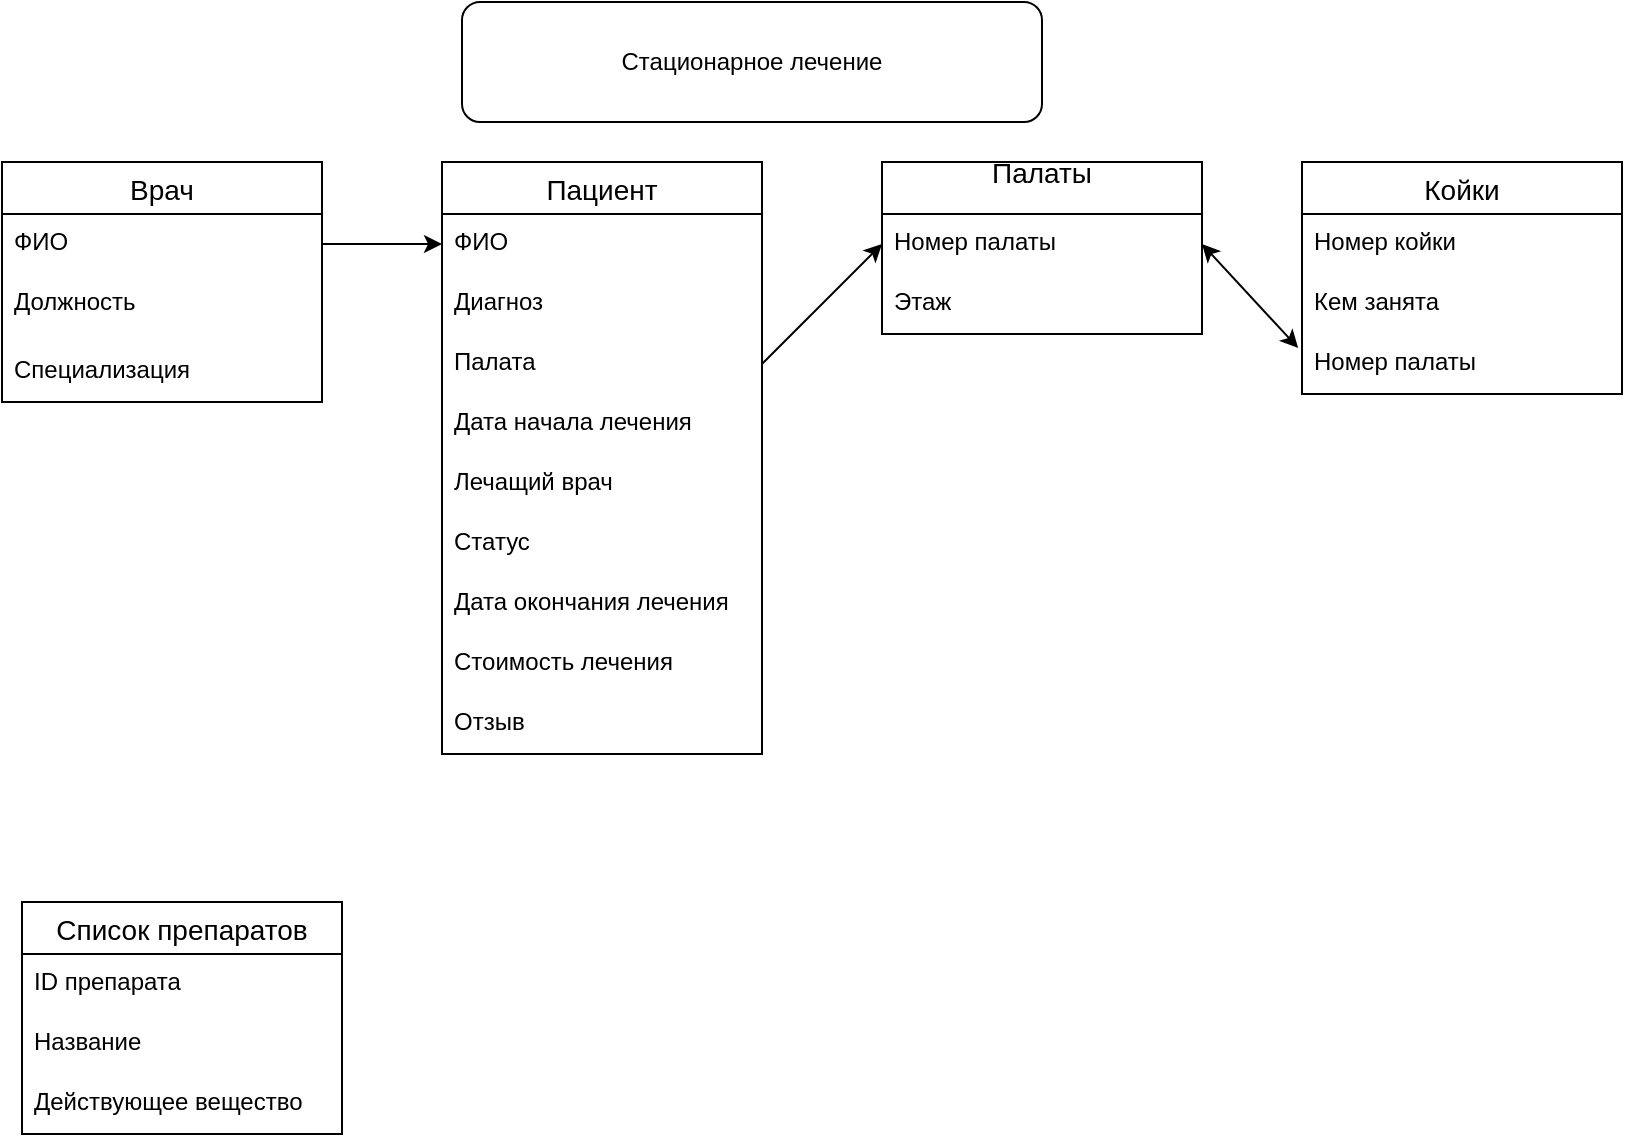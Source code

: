 <mxfile version="14.4.5" type="github">
  <diagram id="VGbBVW-VEUIJpLKNKk7E" name="Page-1">
    <mxGraphModel dx="1422" dy="794" grid="1" gridSize="10" guides="1" tooltips="1" connect="1" arrows="1" fold="1" page="1" pageScale="1" pageWidth="827" pageHeight="1169" math="0" shadow="0">
      <root>
        <mxCell id="0" />
        <mxCell id="1" parent="0" />
        <mxCell id="957h7u3eTunWlEeUv6lk-1" value="Стационарное лечение" style="rounded=1;whiteSpace=wrap;html=1;" parent="1" vertex="1">
          <mxGeometry x="250" width="290" height="60" as="geometry" />
        </mxCell>
        <mxCell id="Pb-evJ2Rnqyo7nKiB6o7-4" value="Врач" style="swimlane;fontStyle=0;childLayout=stackLayout;horizontal=1;startSize=26;horizontalStack=0;resizeParent=1;resizeParentMax=0;resizeLast=0;collapsible=1;marginBottom=0;align=center;fontSize=14;" vertex="1" parent="1">
          <mxGeometry x="20" y="80" width="160" height="120" as="geometry" />
        </mxCell>
        <mxCell id="Pb-evJ2Rnqyo7nKiB6o7-5" value="ФИО" style="text;strokeColor=none;fillColor=none;spacingLeft=4;spacingRight=4;overflow=hidden;rotatable=0;points=[[0,0.5],[1,0.5]];portConstraint=eastwest;fontSize=12;" vertex="1" parent="Pb-evJ2Rnqyo7nKiB6o7-4">
          <mxGeometry y="26" width="160" height="30" as="geometry" />
        </mxCell>
        <mxCell id="Pb-evJ2Rnqyo7nKiB6o7-6" value="Должность" style="text;strokeColor=none;fillColor=none;spacingLeft=4;spacingRight=4;overflow=hidden;rotatable=0;points=[[0,0.5],[1,0.5]];portConstraint=eastwest;fontSize=12;" vertex="1" parent="Pb-evJ2Rnqyo7nKiB6o7-4">
          <mxGeometry y="56" width="160" height="34" as="geometry" />
        </mxCell>
        <mxCell id="Pb-evJ2Rnqyo7nKiB6o7-8" value="Специализация" style="text;strokeColor=none;fillColor=none;spacingLeft=4;spacingRight=4;overflow=hidden;rotatable=0;points=[[0,0.5],[1,0.5]];portConstraint=eastwest;fontSize=12;" vertex="1" parent="Pb-evJ2Rnqyo7nKiB6o7-4">
          <mxGeometry y="90" width="160" height="30" as="geometry" />
        </mxCell>
        <mxCell id="Pb-evJ2Rnqyo7nKiB6o7-23" value="Пациент" style="swimlane;fontStyle=0;childLayout=stackLayout;horizontal=1;startSize=26;horizontalStack=0;resizeParent=1;resizeParentMax=0;resizeLast=0;collapsible=1;marginBottom=0;align=center;fontSize=14;" vertex="1" parent="1">
          <mxGeometry x="240" y="80" width="160" height="296" as="geometry" />
        </mxCell>
        <mxCell id="Pb-evJ2Rnqyo7nKiB6o7-24" value="ФИО" style="text;strokeColor=none;fillColor=none;spacingLeft=4;spacingRight=4;overflow=hidden;rotatable=0;points=[[0,0.5],[1,0.5]];portConstraint=eastwest;fontSize=12;" vertex="1" parent="Pb-evJ2Rnqyo7nKiB6o7-23">
          <mxGeometry y="26" width="160" height="30" as="geometry" />
        </mxCell>
        <mxCell id="Pb-evJ2Rnqyo7nKiB6o7-25" value="Диагноз" style="text;strokeColor=none;fillColor=none;spacingLeft=4;spacingRight=4;overflow=hidden;rotatable=0;points=[[0,0.5],[1,0.5]];portConstraint=eastwest;fontSize=12;" vertex="1" parent="Pb-evJ2Rnqyo7nKiB6o7-23">
          <mxGeometry y="56" width="160" height="30" as="geometry" />
        </mxCell>
        <mxCell id="Pb-evJ2Rnqyo7nKiB6o7-26" value="Палата&#xa;" style="text;strokeColor=none;fillColor=none;spacingLeft=4;spacingRight=4;overflow=hidden;rotatable=0;points=[[0,0.5],[1,0.5]];portConstraint=eastwest;fontSize=12;" vertex="1" parent="Pb-evJ2Rnqyo7nKiB6o7-23">
          <mxGeometry y="86" width="160" height="30" as="geometry" />
        </mxCell>
        <mxCell id="Pb-evJ2Rnqyo7nKiB6o7-27" value="Дата начала лечения&#xa;" style="text;strokeColor=none;fillColor=none;spacingLeft=4;spacingRight=4;overflow=hidden;rotatable=0;points=[[0,0.5],[1,0.5]];portConstraint=eastwest;fontSize=12;" vertex="1" parent="Pb-evJ2Rnqyo7nKiB6o7-23">
          <mxGeometry y="116" width="160" height="30" as="geometry" />
        </mxCell>
        <mxCell id="Pb-evJ2Rnqyo7nKiB6o7-28" value="Лечащий врач" style="text;strokeColor=none;fillColor=none;spacingLeft=4;spacingRight=4;overflow=hidden;rotatable=0;points=[[0,0.5],[1,0.5]];portConstraint=eastwest;fontSize=12;" vertex="1" parent="Pb-evJ2Rnqyo7nKiB6o7-23">
          <mxGeometry y="146" width="160" height="30" as="geometry" />
        </mxCell>
        <mxCell id="Pb-evJ2Rnqyo7nKiB6o7-31" value="Статус" style="text;strokeColor=none;fillColor=none;spacingLeft=4;spacingRight=4;overflow=hidden;rotatable=0;points=[[0,0.5],[1,0.5]];portConstraint=eastwest;fontSize=12;" vertex="1" parent="Pb-evJ2Rnqyo7nKiB6o7-23">
          <mxGeometry y="176" width="160" height="30" as="geometry" />
        </mxCell>
        <mxCell id="Pb-evJ2Rnqyo7nKiB6o7-41" value="Дата окончания лечения" style="text;strokeColor=none;fillColor=none;spacingLeft=4;spacingRight=4;overflow=hidden;rotatable=0;points=[[0,0.5],[1,0.5]];portConstraint=eastwest;fontSize=12;" vertex="1" parent="Pb-evJ2Rnqyo7nKiB6o7-23">
          <mxGeometry y="206" width="160" height="30" as="geometry" />
        </mxCell>
        <mxCell id="Pb-evJ2Rnqyo7nKiB6o7-43" value="Стоимость лечения" style="text;strokeColor=none;fillColor=none;spacingLeft=4;spacingRight=4;overflow=hidden;rotatable=0;points=[[0,0.5],[1,0.5]];portConstraint=eastwest;fontSize=12;" vertex="1" parent="Pb-evJ2Rnqyo7nKiB6o7-23">
          <mxGeometry y="236" width="160" height="30" as="geometry" />
        </mxCell>
        <mxCell id="Pb-evJ2Rnqyo7nKiB6o7-44" value="Отзыв " style="text;strokeColor=none;fillColor=none;spacingLeft=4;spacingRight=4;overflow=hidden;rotatable=0;points=[[0,0.5],[1,0.5]];portConstraint=eastwest;fontSize=12;" vertex="1" parent="Pb-evJ2Rnqyo7nKiB6o7-23">
          <mxGeometry y="266" width="160" height="30" as="geometry" />
        </mxCell>
        <mxCell id="Pb-evJ2Rnqyo7nKiB6o7-29" value="" style="endArrow=classic;html=1;" edge="1" parent="1" source="Pb-evJ2Rnqyo7nKiB6o7-5" target="Pb-evJ2Rnqyo7nKiB6o7-24">
          <mxGeometry width="50" height="50" relative="1" as="geometry">
            <mxPoint x="390" y="430" as="sourcePoint" />
            <mxPoint x="440" y="380" as="targetPoint" />
          </mxGeometry>
        </mxCell>
        <mxCell id="Pb-evJ2Rnqyo7nKiB6o7-32" value="Палаты&#xa;" style="swimlane;fontStyle=0;childLayout=stackLayout;horizontal=1;startSize=26;horizontalStack=0;resizeParent=1;resizeParentMax=0;resizeLast=0;collapsible=1;marginBottom=0;align=center;fontSize=14;" vertex="1" parent="1">
          <mxGeometry x="460" y="80" width="160" height="86" as="geometry" />
        </mxCell>
        <mxCell id="Pb-evJ2Rnqyo7nKiB6o7-33" value="Номер палаты" style="text;strokeColor=none;fillColor=none;spacingLeft=4;spacingRight=4;overflow=hidden;rotatable=0;points=[[0,0.5],[1,0.5]];portConstraint=eastwest;fontSize=12;" vertex="1" parent="Pb-evJ2Rnqyo7nKiB6o7-32">
          <mxGeometry y="26" width="160" height="30" as="geometry" />
        </mxCell>
        <mxCell id="Pb-evJ2Rnqyo7nKiB6o7-34" value="Этаж" style="text;strokeColor=none;fillColor=none;spacingLeft=4;spacingRight=4;overflow=hidden;rotatable=0;points=[[0,0.5],[1,0.5]];portConstraint=eastwest;fontSize=12;" vertex="1" parent="Pb-evJ2Rnqyo7nKiB6o7-32">
          <mxGeometry y="56" width="160" height="30" as="geometry" />
        </mxCell>
        <mxCell id="Pb-evJ2Rnqyo7nKiB6o7-36" value="Койки" style="swimlane;fontStyle=0;childLayout=stackLayout;horizontal=1;startSize=26;horizontalStack=0;resizeParent=1;resizeParentMax=0;resizeLast=0;collapsible=1;marginBottom=0;align=center;fontSize=14;" vertex="1" parent="1">
          <mxGeometry x="670" y="80" width="160" height="116" as="geometry" />
        </mxCell>
        <mxCell id="Pb-evJ2Rnqyo7nKiB6o7-37" value="Номер койки" style="text;strokeColor=none;fillColor=none;spacingLeft=4;spacingRight=4;overflow=hidden;rotatable=0;points=[[0,0.5],[1,0.5]];portConstraint=eastwest;fontSize=12;" vertex="1" parent="Pb-evJ2Rnqyo7nKiB6o7-36">
          <mxGeometry y="26" width="160" height="30" as="geometry" />
        </mxCell>
        <mxCell id="Pb-evJ2Rnqyo7nKiB6o7-38" value="Кем занята" style="text;strokeColor=none;fillColor=none;spacingLeft=4;spacingRight=4;overflow=hidden;rotatable=0;points=[[0,0.5],[1,0.5]];portConstraint=eastwest;fontSize=12;" vertex="1" parent="Pb-evJ2Rnqyo7nKiB6o7-36">
          <mxGeometry y="56" width="160" height="30" as="geometry" />
        </mxCell>
        <mxCell id="Pb-evJ2Rnqyo7nKiB6o7-39" value="Номер палаты" style="text;strokeColor=none;fillColor=none;spacingLeft=4;spacingRight=4;overflow=hidden;rotatable=0;points=[[0,0.5],[1,0.5]];portConstraint=eastwest;fontSize=12;" vertex="1" parent="Pb-evJ2Rnqyo7nKiB6o7-36">
          <mxGeometry y="86" width="160" height="30" as="geometry" />
        </mxCell>
        <mxCell id="Pb-evJ2Rnqyo7nKiB6o7-40" value="" style="endArrow=classic;startArrow=classic;html=1;entryX=-0.012;entryY=0.233;entryDx=0;entryDy=0;entryPerimeter=0;exitX=1;exitY=0.5;exitDx=0;exitDy=0;" edge="1" parent="1" source="Pb-evJ2Rnqyo7nKiB6o7-33" target="Pb-evJ2Rnqyo7nKiB6o7-39">
          <mxGeometry width="50" height="50" relative="1" as="geometry">
            <mxPoint x="390" y="420" as="sourcePoint" />
            <mxPoint x="440" y="370" as="targetPoint" />
          </mxGeometry>
        </mxCell>
        <mxCell id="Pb-evJ2Rnqyo7nKiB6o7-46" value="Список препаратов" style="swimlane;fontStyle=0;childLayout=stackLayout;horizontal=1;startSize=26;horizontalStack=0;resizeParent=1;resizeParentMax=0;resizeLast=0;collapsible=1;marginBottom=0;align=center;fontSize=14;" vertex="1" parent="1">
          <mxGeometry x="30" y="450" width="160" height="116" as="geometry" />
        </mxCell>
        <mxCell id="Pb-evJ2Rnqyo7nKiB6o7-47" value="ID препарата" style="text;strokeColor=none;fillColor=none;spacingLeft=4;spacingRight=4;overflow=hidden;rotatable=0;points=[[0,0.5],[1,0.5]];portConstraint=eastwest;fontSize=12;" vertex="1" parent="Pb-evJ2Rnqyo7nKiB6o7-46">
          <mxGeometry y="26" width="160" height="30" as="geometry" />
        </mxCell>
        <mxCell id="Pb-evJ2Rnqyo7nKiB6o7-48" value="Название" style="text;strokeColor=none;fillColor=none;spacingLeft=4;spacingRight=4;overflow=hidden;rotatable=0;points=[[0,0.5],[1,0.5]];portConstraint=eastwest;fontSize=12;" vertex="1" parent="Pb-evJ2Rnqyo7nKiB6o7-46">
          <mxGeometry y="56" width="160" height="30" as="geometry" />
        </mxCell>
        <mxCell id="Pb-evJ2Rnqyo7nKiB6o7-49" value="Действующее вещество" style="text;strokeColor=none;fillColor=none;spacingLeft=4;spacingRight=4;overflow=hidden;rotatable=0;points=[[0,0.5],[1,0.5]];portConstraint=eastwest;fontSize=12;" vertex="1" parent="Pb-evJ2Rnqyo7nKiB6o7-46">
          <mxGeometry y="86" width="160" height="30" as="geometry" />
        </mxCell>
        <mxCell id="Pb-evJ2Rnqyo7nKiB6o7-55" value="" style="endArrow=classic;html=1;entryX=0;entryY=0.5;entryDx=0;entryDy=0;exitX=1;exitY=0.5;exitDx=0;exitDy=0;" edge="1" parent="1" source="Pb-evJ2Rnqyo7nKiB6o7-26" target="Pb-evJ2Rnqyo7nKiB6o7-33">
          <mxGeometry width="50" height="50" relative="1" as="geometry">
            <mxPoint x="390" y="340" as="sourcePoint" />
            <mxPoint x="440" y="290" as="targetPoint" />
          </mxGeometry>
        </mxCell>
      </root>
    </mxGraphModel>
  </diagram>
</mxfile>
